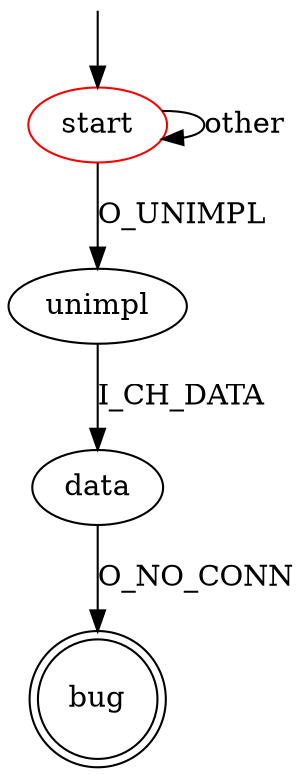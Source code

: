 digraph G {
label=""
start [color="red"]
bug [shape="doublecircle"]

start -> unimpl [label="O_UNIMPL"]
start -> start [label="other"]
unimpl -> data [label="I_CH_DATA"]
data -> bug [label="O_NO_CONN"]

__start0 [label="" shape="none" width="0" height="0"];
__start0 -> start;
}
